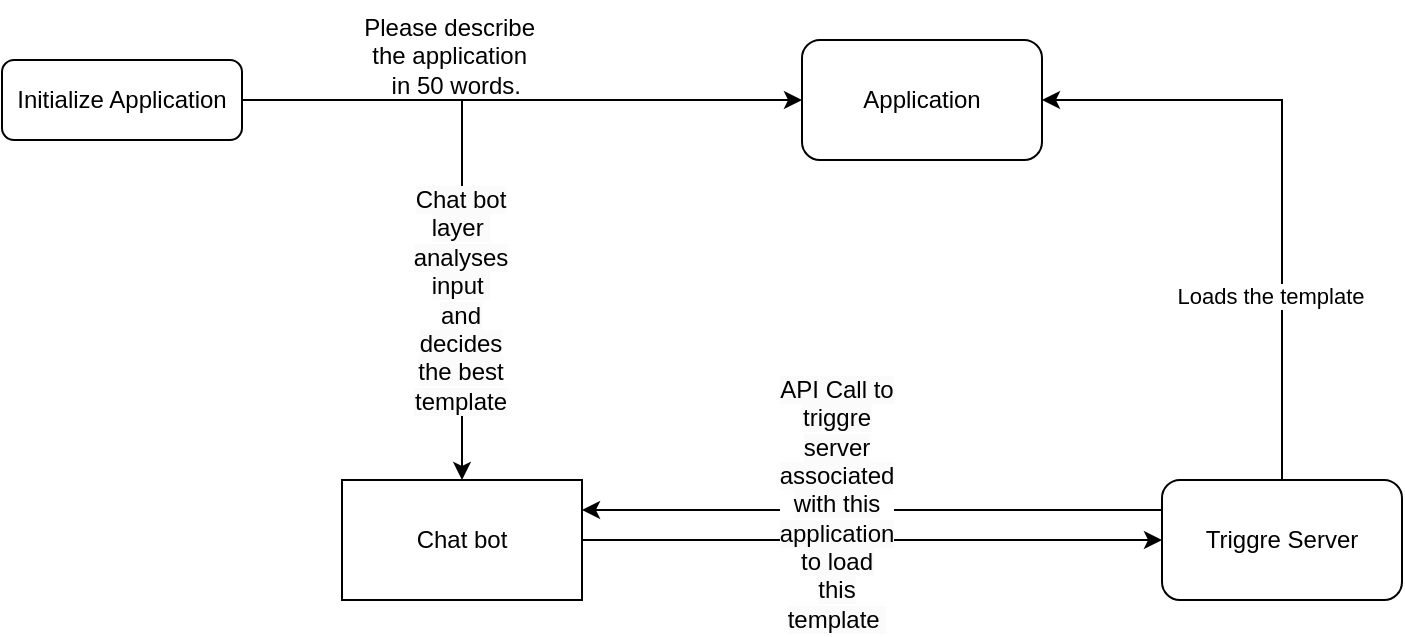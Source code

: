 <mxfile version="24.2.2" type="github">
  <diagram id="C5RBs43oDa-KdzZeNtuy" name="Page-1">
    <mxGraphModel dx="1434" dy="884" grid="1" gridSize="10" guides="1" tooltips="1" connect="1" arrows="1" fold="1" page="1" pageScale="1" pageWidth="827" pageHeight="1169" math="0" shadow="0">
      <root>
        <mxCell id="WIyWlLk6GJQsqaUBKTNV-0" />
        <mxCell id="WIyWlLk6GJQsqaUBKTNV-1" parent="WIyWlLk6GJQsqaUBKTNV-0" />
        <mxCell id="WIyWlLk6GJQsqaUBKTNV-3" value="Initialize Application" style="rounded=1;whiteSpace=wrap;html=1;fontSize=12;glass=0;strokeWidth=1;shadow=0;" parent="WIyWlLk6GJQsqaUBKTNV-1" vertex="1">
          <mxGeometry x="160" y="80" width="120" height="40" as="geometry" />
        </mxCell>
        <mxCell id="Y8SMzhkFdjgonwJR87yD-0" value="Please describe&amp;nbsp;&lt;div&gt;the&amp;nbsp;&lt;span style=&quot;background-color: initial;&quot;&gt;application&amp;nbsp;&lt;/span&gt;&lt;/div&gt;&lt;div&gt;&lt;span style=&quot;background-color: initial;&quot;&gt;&amp;nbsp;in 50 words.&lt;/span&gt;&lt;div&gt;&lt;div&gt;&lt;br&gt;&lt;/div&gt;&lt;/div&gt;&lt;/div&gt;" style="text;html=1;align=center;verticalAlign=middle;resizable=0;points=[];autosize=1;strokeColor=none;fillColor=none;" vertex="1" parent="WIyWlLk6GJQsqaUBKTNV-1">
          <mxGeometry x="330" y="50" width="110" height="70" as="geometry" />
        </mxCell>
        <mxCell id="Y8SMzhkFdjgonwJR87yD-1" value="Application" style="rounded=1;whiteSpace=wrap;html=1;" vertex="1" parent="WIyWlLk6GJQsqaUBKTNV-1">
          <mxGeometry x="560" y="70" width="120" height="60" as="geometry" />
        </mxCell>
        <mxCell id="Y8SMzhkFdjgonwJR87yD-2" value="" style="endArrow=classic;html=1;rounded=0;exitX=1;exitY=0.5;exitDx=0;exitDy=0;" edge="1" parent="WIyWlLk6GJQsqaUBKTNV-1" source="WIyWlLk6GJQsqaUBKTNV-3" target="Y8SMzhkFdjgonwJR87yD-1">
          <mxGeometry width="50" height="50" relative="1" as="geometry">
            <mxPoint x="390" y="480" as="sourcePoint" />
            <mxPoint x="440" y="430" as="targetPoint" />
          </mxGeometry>
        </mxCell>
        <mxCell id="Y8SMzhkFdjgonwJR87yD-6" value="Chat bot" style="rounded=0;whiteSpace=wrap;html=1;" vertex="1" parent="WIyWlLk6GJQsqaUBKTNV-1">
          <mxGeometry x="330" y="290" width="120" height="60" as="geometry" />
        </mxCell>
        <mxCell id="Y8SMzhkFdjgonwJR87yD-7" value="" style="endArrow=classic;html=1;rounded=0;entryX=0.5;entryY=0;entryDx=0;entryDy=0;" edge="1" parent="WIyWlLk6GJQsqaUBKTNV-1" target="Y8SMzhkFdjgonwJR87yD-6">
          <mxGeometry width="50" height="50" relative="1" as="geometry">
            <mxPoint x="390" y="100" as="sourcePoint" />
            <mxPoint x="440" y="430" as="targetPoint" />
          </mxGeometry>
        </mxCell>
        <mxCell id="Y8SMzhkFdjgonwJR87yD-13" value="&lt;span style=&quot;font-size: 12px; white-space: normal; background-color: rgb(251, 251, 251);&quot;&gt;Chat bot layer&amp;nbsp;&lt;/span&gt;&lt;br style=&quot;font-size: 12px; white-space: normal; background-color: rgb(251, 251, 251);&quot;&gt;&lt;span style=&quot;font-size: 12px; white-space: normal; background-color: rgb(251, 251, 251);&quot;&gt;analyses input&amp;nbsp;&lt;/span&gt;&lt;br style=&quot;font-size: 12px; white-space: normal; background-color: rgb(251, 251, 251);&quot;&gt;&lt;span style=&quot;font-size: 12px; white-space: normal; background-color: rgb(251, 251, 251);&quot;&gt;and decides the best template&lt;/span&gt;" style="edgeLabel;html=1;align=center;verticalAlign=middle;resizable=0;points=[];" vertex="1" connectable="0" parent="Y8SMzhkFdjgonwJR87yD-7">
          <mxGeometry x="0.045" y="-1" relative="1" as="geometry">
            <mxPoint as="offset" />
          </mxGeometry>
        </mxCell>
        <mxCell id="Y8SMzhkFdjgonwJR87yD-8" value="Triggre Server" style="rounded=1;whiteSpace=wrap;html=1;" vertex="1" parent="WIyWlLk6GJQsqaUBKTNV-1">
          <mxGeometry x="740" y="290" width="120" height="60" as="geometry" />
        </mxCell>
        <mxCell id="Y8SMzhkFdjgonwJR87yD-9" value="" style="endArrow=classic;html=1;rounded=0;exitX=1;exitY=0.5;exitDx=0;exitDy=0;entryX=0;entryY=0.5;entryDx=0;entryDy=0;" edge="1" parent="WIyWlLk6GJQsqaUBKTNV-1" source="Y8SMzhkFdjgonwJR87yD-6" target="Y8SMzhkFdjgonwJR87yD-8">
          <mxGeometry width="50" height="50" relative="1" as="geometry">
            <mxPoint x="390" y="480" as="sourcePoint" />
            <mxPoint x="470" y="500" as="targetPoint" />
          </mxGeometry>
        </mxCell>
        <mxCell id="Y8SMzhkFdjgonwJR87yD-12" value="" style="endArrow=classic;html=1;rounded=0;exitX=0;exitY=0.25;exitDx=0;exitDy=0;entryX=1;entryY=0.25;entryDx=0;entryDy=0;" edge="1" parent="WIyWlLk6GJQsqaUBKTNV-1" source="Y8SMzhkFdjgonwJR87yD-8" target="Y8SMzhkFdjgonwJR87yD-6">
          <mxGeometry width="50" height="50" relative="1" as="geometry">
            <mxPoint x="390" y="480" as="sourcePoint" />
            <mxPoint x="440" y="430" as="targetPoint" />
          </mxGeometry>
        </mxCell>
        <mxCell id="Y8SMzhkFdjgonwJR87yD-14" value="&lt;span style=&quot;font-size: 12px; white-space: normal; background-color: rgb(251, 251, 251);&quot;&gt;API Call to triggre server associated with this application&lt;/span&gt;&lt;br style=&quot;font-size: 12px; white-space: normal; background-color: rgb(251, 251, 251);&quot;&gt;&lt;span style=&quot;font-size: 12px; white-space: normal; background-color: rgb(251, 251, 251);&quot;&gt;to load this template&amp;nbsp;&lt;/span&gt;" style="edgeLabel;html=1;align=center;verticalAlign=middle;resizable=0;points=[];" vertex="1" connectable="0" parent="Y8SMzhkFdjgonwJR87yD-12">
          <mxGeometry x="0.126" y="-3" relative="1" as="geometry">
            <mxPoint as="offset" />
          </mxGeometry>
        </mxCell>
        <mxCell id="Y8SMzhkFdjgonwJR87yD-17" value="" style="endArrow=classic;html=1;rounded=0;exitX=0.5;exitY=0;exitDx=0;exitDy=0;entryX=1;entryY=0.5;entryDx=0;entryDy=0;" edge="1" parent="WIyWlLk6GJQsqaUBKTNV-1" source="Y8SMzhkFdjgonwJR87yD-8" target="Y8SMzhkFdjgonwJR87yD-1">
          <mxGeometry width="50" height="50" relative="1" as="geometry">
            <mxPoint x="390" y="480" as="sourcePoint" />
            <mxPoint x="700" y="100" as="targetPoint" />
            <Array as="points">
              <mxPoint x="800" y="100" />
            </Array>
          </mxGeometry>
        </mxCell>
        <mxCell id="Y8SMzhkFdjgonwJR87yD-18" value="Loads the template" style="edgeLabel;html=1;align=center;verticalAlign=middle;resizable=0;points=[];" vertex="1" connectable="0" parent="Y8SMzhkFdjgonwJR87yD-17">
          <mxGeometry x="-0.406" y="6" relative="1" as="geometry">
            <mxPoint as="offset" />
          </mxGeometry>
        </mxCell>
      </root>
    </mxGraphModel>
  </diagram>
</mxfile>
